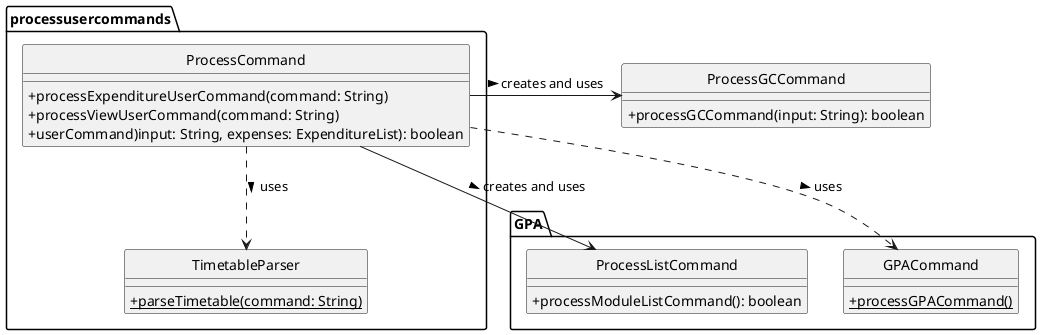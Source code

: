 @startuml
'https://plantuml.com/class-diagram

hide circle
skinparam classAttributeIconSize 0

package GPA {
    class GPACommand {
        + {static} processGPACommand()
    }

    class ProcessListCommand {
        + processModuleListCommand(): boolean
    }
}

package processusercommands {
    class ProcessCommand {
        + processExpenditureUserCommand(command: String)
        + processViewUserCommand(command: String)
        + userCommand)input: String, expenses: ExpenditureList): boolean
    }

    class TimetableParser {
        + {static} parseTimetable(command: String)
    }
}

class ProcessGCCommand {
    + processGCCommand(input: String): boolean
}

ProcessCommand ..> TimetableParser: uses >
ProcessCommand ..> GPACommand: uses >
ProcessCommand -> ProcessGCCommand: creates and uses >
ProcessCommand -> ProcessListCommand: creates and uses >
@enduml
